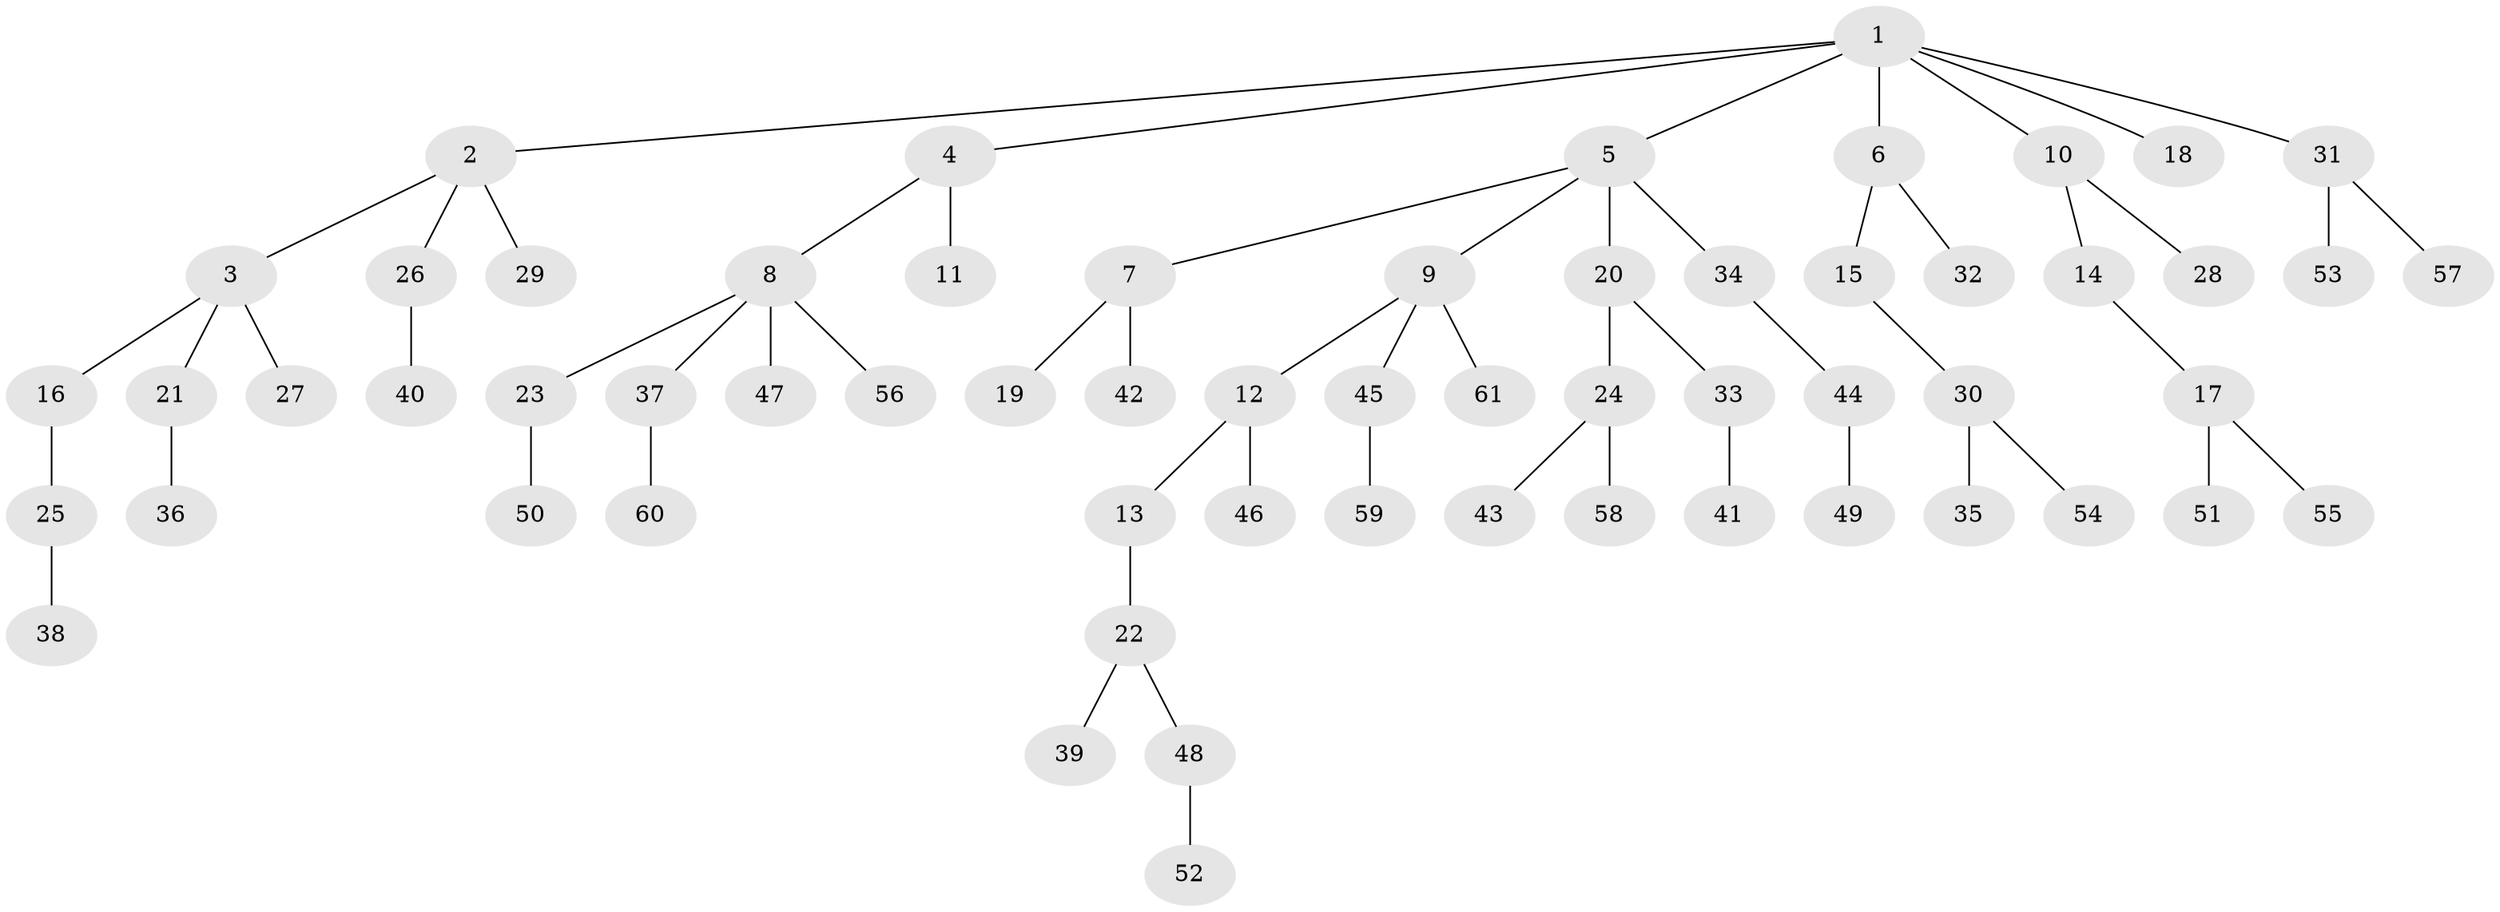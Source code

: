 // coarse degree distribution, {8: 0.02564102564102564, 3: 0.1282051282051282, 4: 0.07692307692307693, 2: 0.1282051282051282, 7: 0.02564102564102564, 1: 0.6153846153846154}
// Generated by graph-tools (version 1.1) at 2025/52/02/27/25 19:52:10]
// undirected, 61 vertices, 60 edges
graph export_dot {
graph [start="1"]
  node [color=gray90,style=filled];
  1;
  2;
  3;
  4;
  5;
  6;
  7;
  8;
  9;
  10;
  11;
  12;
  13;
  14;
  15;
  16;
  17;
  18;
  19;
  20;
  21;
  22;
  23;
  24;
  25;
  26;
  27;
  28;
  29;
  30;
  31;
  32;
  33;
  34;
  35;
  36;
  37;
  38;
  39;
  40;
  41;
  42;
  43;
  44;
  45;
  46;
  47;
  48;
  49;
  50;
  51;
  52;
  53;
  54;
  55;
  56;
  57;
  58;
  59;
  60;
  61;
  1 -- 2;
  1 -- 4;
  1 -- 5;
  1 -- 6;
  1 -- 10;
  1 -- 18;
  1 -- 31;
  2 -- 3;
  2 -- 26;
  2 -- 29;
  3 -- 16;
  3 -- 21;
  3 -- 27;
  4 -- 8;
  4 -- 11;
  5 -- 7;
  5 -- 9;
  5 -- 20;
  5 -- 34;
  6 -- 15;
  6 -- 32;
  7 -- 19;
  7 -- 42;
  8 -- 23;
  8 -- 37;
  8 -- 47;
  8 -- 56;
  9 -- 12;
  9 -- 45;
  9 -- 61;
  10 -- 14;
  10 -- 28;
  12 -- 13;
  12 -- 46;
  13 -- 22;
  14 -- 17;
  15 -- 30;
  16 -- 25;
  17 -- 51;
  17 -- 55;
  20 -- 24;
  20 -- 33;
  21 -- 36;
  22 -- 39;
  22 -- 48;
  23 -- 50;
  24 -- 43;
  24 -- 58;
  25 -- 38;
  26 -- 40;
  30 -- 35;
  30 -- 54;
  31 -- 53;
  31 -- 57;
  33 -- 41;
  34 -- 44;
  37 -- 60;
  44 -- 49;
  45 -- 59;
  48 -- 52;
}
